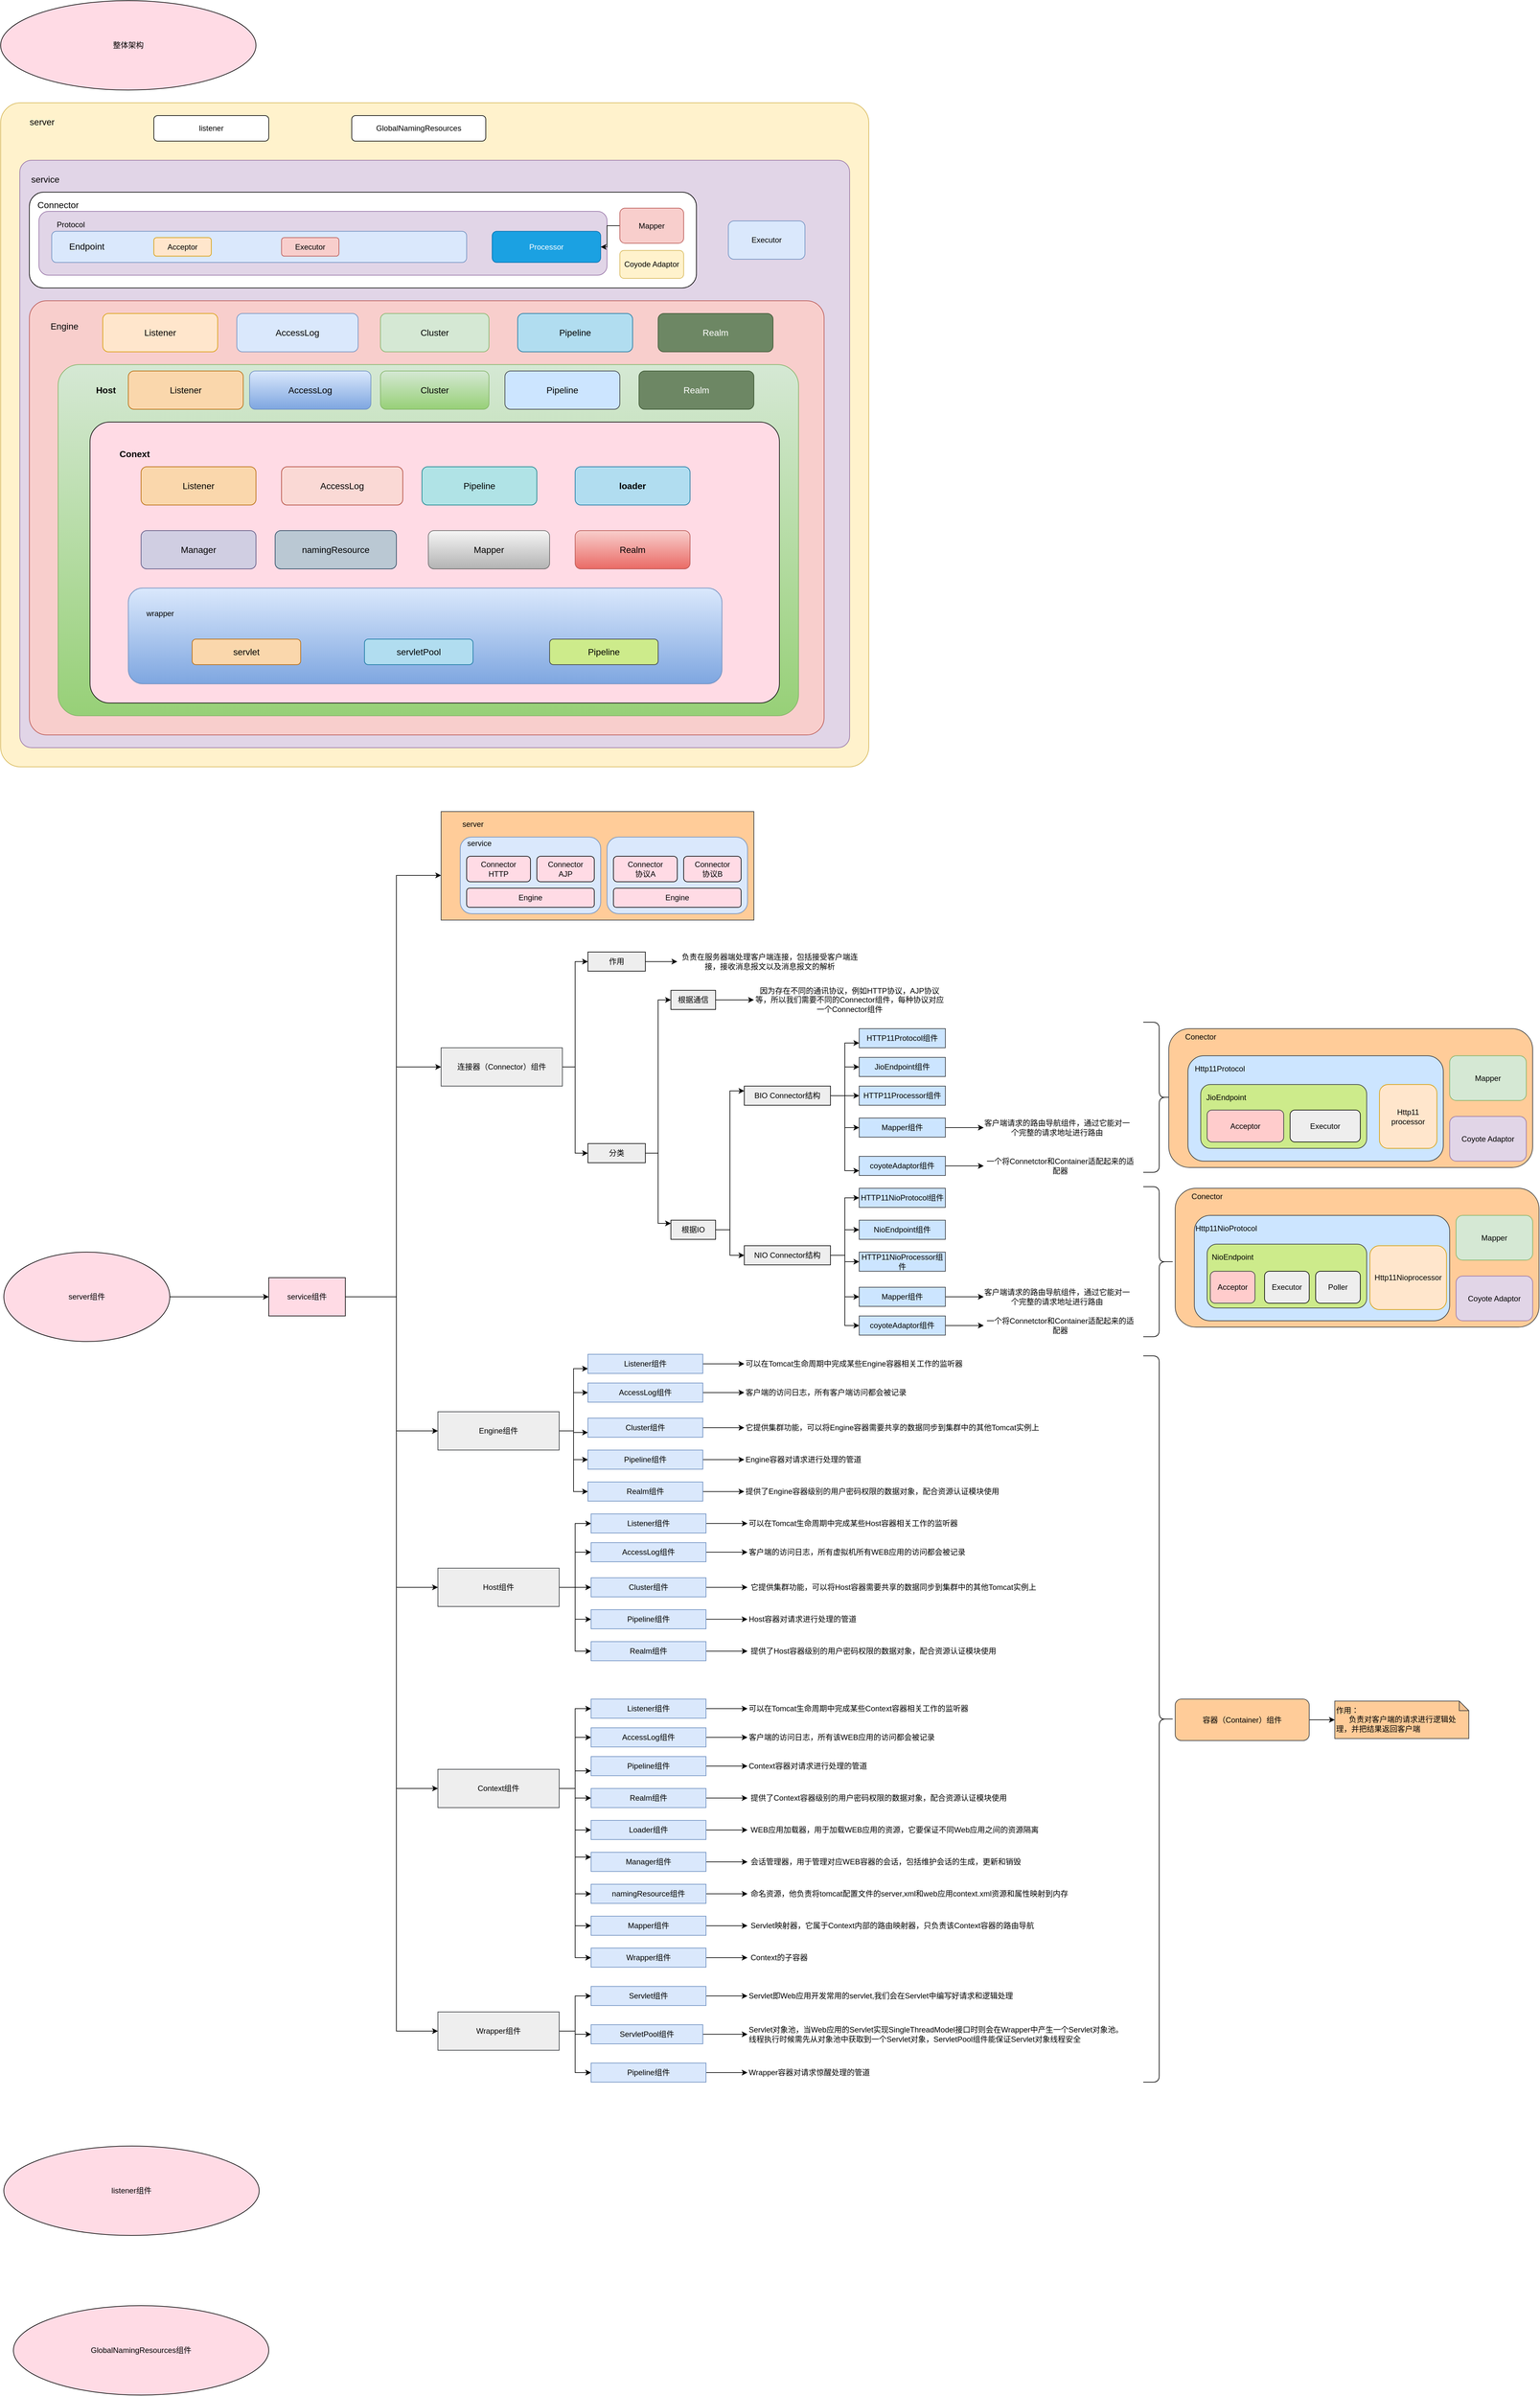 <mxfile version="13.9.5" type="device"><diagram id="V4DrWGhDFAJSDS4UU1ZV" name="第 1 页"><mxGraphModel dx="2036" dy="2716" grid="1" gridSize="10" guides="1" tooltips="1" connect="1" arrows="1" fold="1" page="0" pageScale="1" pageWidth="827" pageHeight="1169" math="0" shadow="0"><root><mxCell id="0"/><mxCell id="1" parent="0"/><mxCell id="WpC33lY6a-9vGHunKyAJ-1" value="" style="rounded=1;whiteSpace=wrap;html=1;arcSize=3;fillColor=#fff2cc;strokeColor=#d6b656;" vertex="1" parent="1"><mxGeometry x="80" y="-120" width="1360" height="1040" as="geometry"/></mxCell><mxCell id="WpC33lY6a-9vGHunKyAJ-4" value="" style="rounded=1;whiteSpace=wrap;html=1;arcSize=2;fillColor=#e1d5e7;strokeColor=#9673a6;" vertex="1" parent="1"><mxGeometry x="110" y="-30" width="1300" height="920" as="geometry"/></mxCell><mxCell id="WpC33lY6a-9vGHunKyAJ-5" value="" style="rounded=1;whiteSpace=wrap;html=1;" vertex="1" parent="1"><mxGeometry x="125" y="20" width="1045" height="150" as="geometry"/></mxCell><mxCell id="WpC33lY6a-9vGHunKyAJ-6" value="" style="rounded=1;whiteSpace=wrap;html=1;arcSize=4;fillColor=#f8cecc;strokeColor=#b85450;" vertex="1" parent="1"><mxGeometry x="125" y="190" width="1245" height="680" as="geometry"/></mxCell><mxCell id="WpC33lY6a-9vGHunKyAJ-7" value="" style="rounded=1;whiteSpace=wrap;html=1;arcSize=6;gradientColor=#97d077;fillColor=#d5e8d4;strokeColor=#82b366;" vertex="1" parent="1"><mxGeometry x="170" y="290" width="1160" height="550" as="geometry"/></mxCell><mxCell id="WpC33lY6a-9vGHunKyAJ-8" value="" style="rounded=1;whiteSpace=wrap;html=1;fillColor=#e1d5e7;strokeColor=#9673a6;" vertex="1" parent="1"><mxGeometry x="140" y="50" width="890" height="100" as="geometry"/></mxCell><mxCell id="WpC33lY6a-9vGHunKyAJ-9" value="" style="rounded=1;whiteSpace=wrap;html=1;fillColor=#dae8fc;strokeColor=#6c8ebf;" vertex="1" parent="1"><mxGeometry x="160" y="81.25" width="650" height="48.75" as="geometry"/></mxCell><mxCell id="WpC33lY6a-9vGHunKyAJ-17" value="&lt;font style=&quot;font-size: 14px&quot;&gt;server&lt;/font&gt;" style="text;html=1;strokeColor=none;fillColor=none;align=center;verticalAlign=middle;whiteSpace=wrap;rounded=0;" vertex="1" parent="1"><mxGeometry x="110" y="-110" width="70" height="40" as="geometry"/></mxCell><mxCell id="WpC33lY6a-9vGHunKyAJ-19" value="listener" style="rounded=1;whiteSpace=wrap;html=1;gradientColor=none;" vertex="1" parent="1"><mxGeometry x="320" y="-100" width="180" height="40" as="geometry"/></mxCell><mxCell id="WpC33lY6a-9vGHunKyAJ-20" value="GlobalNamingResources" style="rounded=1;whiteSpace=wrap;html=1;gradientColor=none;" vertex="1" parent="1"><mxGeometry x="630" y="-100" width="210" height="40" as="geometry"/></mxCell><mxCell id="WpC33lY6a-9vGHunKyAJ-21" value="&lt;font style=&quot;font-size: 14px&quot;&gt;service&lt;/font&gt;" style="text;html=1;strokeColor=none;fillColor=none;align=center;verticalAlign=middle;whiteSpace=wrap;rounded=0;" vertex="1" parent="1"><mxGeometry x="130" y="-10" width="40" height="20" as="geometry"/></mxCell><mxCell id="WpC33lY6a-9vGHunKyAJ-23" value="&lt;font style=&quot;font-size: 14px&quot;&gt;Connector&lt;/font&gt;" style="text;html=1;strokeColor=none;fillColor=none;align=center;verticalAlign=middle;whiteSpace=wrap;rounded=0;" vertex="1" parent="1"><mxGeometry x="140" y="30" width="60" height="20" as="geometry"/></mxCell><mxCell id="WpC33lY6a-9vGHunKyAJ-25" value="Executor" style="rounded=1;whiteSpace=wrap;html=1;fillColor=#dae8fc;strokeColor=#6c8ebf;" vertex="1" parent="1"><mxGeometry x="1220" y="65" width="120" height="60" as="geometry"/></mxCell><mxCell id="WpC33lY6a-9vGHunKyAJ-43" value="" style="edgeStyle=orthogonalEdgeStyle;rounded=0;orthogonalLoop=1;jettySize=auto;html=1;" edge="1" parent="1" source="WpC33lY6a-9vGHunKyAJ-26" target="WpC33lY6a-9vGHunKyAJ-28"><mxGeometry relative="1" as="geometry"/></mxCell><mxCell id="WpC33lY6a-9vGHunKyAJ-26" value="Mapper" style="rounded=1;whiteSpace=wrap;html=1;fillColor=#f8cecc;strokeColor=#b85450;" vertex="1" parent="1"><mxGeometry x="1050" y="45" width="100" height="55" as="geometry"/></mxCell><mxCell id="WpC33lY6a-9vGHunKyAJ-27" value="Coyode Adaptor" style="rounded=1;whiteSpace=wrap;html=1;fillColor=#fff2cc;strokeColor=#d6b656;" vertex="1" parent="1"><mxGeometry x="1050" y="111.25" width="100" height="43.75" as="geometry"/></mxCell><mxCell id="WpC33lY6a-9vGHunKyAJ-28" value="Processor" style="rounded=1;whiteSpace=wrap;html=1;fillColor=#1ba1e2;strokeColor=#006EAF;fontColor=#ffffff;" vertex="1" parent="1"><mxGeometry x="850" y="81.25" width="170" height="48.75" as="geometry"/></mxCell><mxCell id="WpC33lY6a-9vGHunKyAJ-35" value="Protocol" style="text;html=1;strokeColor=none;fillColor=none;align=center;verticalAlign=middle;whiteSpace=wrap;rounded=0;" vertex="1" parent="1"><mxGeometry x="160" y="61.25" width="60" height="20" as="geometry"/></mxCell><mxCell id="WpC33lY6a-9vGHunKyAJ-37" value="Acceptor" style="rounded=1;whiteSpace=wrap;html=1;fillColor=#ffe6cc;strokeColor=#d79b00;" vertex="1" parent="1"><mxGeometry x="320" y="91.13" width="90" height="29" as="geometry"/></mxCell><mxCell id="WpC33lY6a-9vGHunKyAJ-38" value="Executor" style="rounded=1;whiteSpace=wrap;html=1;fillColor=#f8cecc;strokeColor=#b85450;" vertex="1" parent="1"><mxGeometry x="520" y="91.13" width="90" height="29" as="geometry"/></mxCell><mxCell id="WpC33lY6a-9vGHunKyAJ-42" value="&lt;font style=&quot;font-size: 14px&quot;&gt;Endpoint&lt;/font&gt;" style="text;html=1;strokeColor=none;fillColor=none;align=center;verticalAlign=middle;whiteSpace=wrap;rounded=0;" vertex="1" parent="1"><mxGeometry x="180" y="95" width="70" height="20" as="geometry"/></mxCell><mxCell id="WpC33lY6a-9vGHunKyAJ-44" value="&lt;font style=&quot;font-size: 14px&quot;&gt;Engine&lt;/font&gt;" style="text;html=1;strokeColor=none;fillColor=none;align=center;verticalAlign=middle;whiteSpace=wrap;rounded=0;" vertex="1" parent="1"><mxGeometry x="160" y="220" width="40" height="20" as="geometry"/></mxCell><mxCell id="WpC33lY6a-9vGHunKyAJ-45" value="&lt;font style=&quot;font-size: 14px&quot;&gt;Listener&lt;/font&gt;" style="rounded=1;whiteSpace=wrap;html=1;fillColor=#ffe6cc;strokeColor=#d79b00;" vertex="1" parent="1"><mxGeometry x="240" y="210" width="180" height="60" as="geometry"/></mxCell><mxCell id="WpC33lY6a-9vGHunKyAJ-46" value="&lt;font style=&quot;font-size: 14px&quot;&gt;AccessLog&lt;/font&gt;" style="rounded=1;whiteSpace=wrap;html=1;fillColor=#dae8fc;strokeColor=#6c8ebf;" vertex="1" parent="1"><mxGeometry x="450" y="210" width="190" height="60" as="geometry"/></mxCell><mxCell id="WpC33lY6a-9vGHunKyAJ-47" value="&lt;font style=&quot;font-size: 14px&quot;&gt;Cluster&lt;/font&gt;" style="rounded=1;whiteSpace=wrap;html=1;fillColor=#d5e8d4;strokeColor=#82b366;" vertex="1" parent="1"><mxGeometry x="675" y="210" width="170" height="60" as="geometry"/></mxCell><mxCell id="WpC33lY6a-9vGHunKyAJ-48" value="&lt;font style=&quot;font-size: 14px&quot;&gt;Realm&lt;/font&gt;" style="rounded=1;whiteSpace=wrap;html=1;fillColor=#6d8764;strokeColor=#3A5431;fontColor=#ffffff;" vertex="1" parent="1"><mxGeometry x="1110" y="210" width="180" height="60" as="geometry"/></mxCell><mxCell id="WpC33lY6a-9vGHunKyAJ-49" value="&lt;font style=&quot;font-size: 14px&quot;&gt;Pipeline&lt;/font&gt;" style="rounded=1;whiteSpace=wrap;html=1;fillColor=#b1ddf0;strokeColor=#10739e;" vertex="1" parent="1"><mxGeometry x="890" y="210" width="180" height="60" as="geometry"/></mxCell><mxCell id="WpC33lY6a-9vGHunKyAJ-50" value="&lt;font style=&quot;font-size: 14px&quot;&gt;&lt;b&gt;Host&lt;/b&gt;&lt;/font&gt;" style="text;html=1;strokeColor=none;fillColor=none;align=center;verticalAlign=middle;whiteSpace=wrap;rounded=0;" vertex="1" parent="1"><mxGeometry x="210" y="320" width="70" height="20" as="geometry"/></mxCell><mxCell id="WpC33lY6a-9vGHunKyAJ-51" value="" style="rounded=1;whiteSpace=wrap;html=1;gradientColor=none;arcSize=7;fillColor=#FFDBE5;" vertex="1" parent="1"><mxGeometry x="220" y="380" width="1080" height="440" as="geometry"/></mxCell><mxCell id="WpC33lY6a-9vGHunKyAJ-52" value="&lt;font style=&quot;font-size: 14px&quot;&gt;Listener&lt;/font&gt;" style="rounded=1;whiteSpace=wrap;html=1;fillColor=#fad7ac;strokeColor=#b46504;" vertex="1" parent="1"><mxGeometry x="280" y="300" width="180" height="60" as="geometry"/></mxCell><mxCell id="WpC33lY6a-9vGHunKyAJ-57" value="&lt;font style=&quot;font-size: 14px&quot;&gt;AccessLog&lt;/font&gt;" style="rounded=1;whiteSpace=wrap;html=1;gradientColor=#7ea6e0;fillColor=#dae8fc;strokeColor=#6c8ebf;" vertex="1" parent="1"><mxGeometry x="470" y="300" width="190" height="60" as="geometry"/></mxCell><mxCell id="WpC33lY6a-9vGHunKyAJ-59" value="&lt;font style=&quot;font-size: 14px&quot;&gt;Cluster&lt;/font&gt;" style="rounded=1;whiteSpace=wrap;html=1;gradientColor=#97d077;fillColor=#d5e8d4;strokeColor=#82b366;" vertex="1" parent="1"><mxGeometry x="675" y="300" width="170" height="60" as="geometry"/></mxCell><mxCell id="WpC33lY6a-9vGHunKyAJ-60" value="&lt;font style=&quot;font-size: 14px&quot;&gt;Pipeline&lt;/font&gt;" style="rounded=1;whiteSpace=wrap;html=1;fillColor=#cce5ff;strokeColor=#36393d;" vertex="1" parent="1"><mxGeometry x="870" y="300" width="180" height="60" as="geometry"/></mxCell><mxCell id="WpC33lY6a-9vGHunKyAJ-61" value="&lt;font style=&quot;font-size: 14px&quot;&gt;Realm&lt;/font&gt;" style="rounded=1;whiteSpace=wrap;html=1;fillColor=#6d8764;strokeColor=#3A5431;fontColor=#ffffff;" vertex="1" parent="1"><mxGeometry x="1080" y="300" width="180" height="60" as="geometry"/></mxCell><mxCell id="WpC33lY6a-9vGHunKyAJ-62" value="&lt;font style=&quot;font-size: 14px&quot;&gt;&lt;b&gt;Conext&lt;/b&gt;&lt;/font&gt;" style="text;html=1;strokeColor=none;fillColor=none;align=center;verticalAlign=middle;whiteSpace=wrap;rounded=0;" vertex="1" parent="1"><mxGeometry x="270" y="420" width="40" height="20" as="geometry"/></mxCell><mxCell id="WpC33lY6a-9vGHunKyAJ-63" value="&lt;font style=&quot;font-size: 14px&quot;&gt;Listener&lt;/font&gt;" style="rounded=1;whiteSpace=wrap;html=1;fillColor=#fad7ac;strokeColor=#b46504;" vertex="1" parent="1"><mxGeometry x="300" y="450" width="180" height="60" as="geometry"/></mxCell><mxCell id="WpC33lY6a-9vGHunKyAJ-64" value="&lt;font style=&quot;font-size: 14px&quot;&gt;AccessLog&lt;/font&gt;" style="rounded=1;whiteSpace=wrap;html=1;fillColor=#fad9d5;strokeColor=#ae4132;" vertex="1" parent="1"><mxGeometry x="520" y="450" width="190" height="60" as="geometry"/></mxCell><mxCell id="WpC33lY6a-9vGHunKyAJ-65" value="&lt;font style=&quot;font-size: 14px&quot;&gt;Pipeline&lt;/font&gt;" style="rounded=1;whiteSpace=wrap;html=1;fillColor=#b0e3e6;strokeColor=#0e8088;" vertex="1" parent="1"><mxGeometry x="740" y="450" width="180" height="60" as="geometry"/></mxCell><mxCell id="WpC33lY6a-9vGHunKyAJ-68" value="&lt;font style=&quot;font-size: 14px&quot;&gt;Realm&lt;/font&gt;" style="rounded=1;whiteSpace=wrap;html=1;gradientColor=#ea6b66;fillColor=#f8cecc;strokeColor=#b85450;" vertex="1" parent="1"><mxGeometry x="980" y="550" width="180" height="60" as="geometry"/></mxCell><mxCell id="WpC33lY6a-9vGHunKyAJ-69" value="&lt;font style=&quot;font-size: 14px&quot;&gt;&lt;b&gt;loader&lt;/b&gt;&lt;/font&gt;" style="rounded=1;whiteSpace=wrap;html=1;fillColor=#b1ddf0;strokeColor=#10739e;" vertex="1" parent="1"><mxGeometry x="980" y="450" width="180" height="60" as="geometry"/></mxCell><mxCell id="WpC33lY6a-9vGHunKyAJ-70" value="&lt;font style=&quot;font-size: 14px&quot;&gt;Manager&lt;/font&gt;" style="rounded=1;whiteSpace=wrap;html=1;fillColor=#d0cee2;strokeColor=#56517e;" vertex="1" parent="1"><mxGeometry x="300" y="550" width="180" height="60" as="geometry"/></mxCell><mxCell id="WpC33lY6a-9vGHunKyAJ-71" value="&lt;font style=&quot;font-size: 14px&quot;&gt;namingResource&lt;/font&gt;" style="rounded=1;whiteSpace=wrap;html=1;fillColor=#bac8d3;strokeColor=#23445d;" vertex="1" parent="1"><mxGeometry x="510" y="550" width="190" height="60" as="geometry"/></mxCell><mxCell id="WpC33lY6a-9vGHunKyAJ-72" value="&lt;font style=&quot;font-size: 14px&quot;&gt;Mapper&lt;/font&gt;" style="rounded=1;whiteSpace=wrap;html=1;gradientColor=#b3b3b3;fillColor=#f5f5f5;strokeColor=#666666;" vertex="1" parent="1"><mxGeometry x="750" y="550" width="190" height="60" as="geometry"/></mxCell><mxCell id="WpC33lY6a-9vGHunKyAJ-73" value="" style="rounded=1;whiteSpace=wrap;html=1;gradientColor=#7ea6e0;fillColor=#dae8fc;strokeColor=#6c8ebf;" vertex="1" parent="1"><mxGeometry x="280" y="640" width="930" height="150" as="geometry"/></mxCell><mxCell id="WpC33lY6a-9vGHunKyAJ-74" value="wrapper" style="text;html=1;strokeColor=none;fillColor=none;align=center;verticalAlign=middle;whiteSpace=wrap;rounded=0;" vertex="1" parent="1"><mxGeometry x="310" y="670" width="40" height="20" as="geometry"/></mxCell><mxCell id="WpC33lY6a-9vGHunKyAJ-75" value="&lt;font style=&quot;font-size: 14px&quot;&gt;servlet&lt;/font&gt;" style="rounded=1;whiteSpace=wrap;html=1;fillColor=#fad7ac;strokeColor=#b46504;" vertex="1" parent="1"><mxGeometry x="380" y="720" width="170" height="40" as="geometry"/></mxCell><mxCell id="WpC33lY6a-9vGHunKyAJ-76" value="&lt;font style=&quot;font-size: 14px&quot;&gt;servletPool&lt;/font&gt;" style="rounded=1;whiteSpace=wrap;html=1;fillColor=#b1ddf0;strokeColor=#10739e;" vertex="1" parent="1"><mxGeometry x="650" y="720" width="170" height="40" as="geometry"/></mxCell><mxCell id="WpC33lY6a-9vGHunKyAJ-78" value="&lt;font style=&quot;font-size: 14px&quot;&gt;Pipeline&lt;/font&gt;" style="rounded=1;whiteSpace=wrap;html=1;fillColor=#cdeb8b;strokeColor=#36393d;" vertex="1" parent="1"><mxGeometry x="940" y="720" width="170" height="40" as="geometry"/></mxCell><mxCell id="WpC33lY6a-9vGHunKyAJ-83" value="整体架构" style="ellipse;whiteSpace=wrap;html=1;fillColor=#FFDBE5;gradientColor=none;" vertex="1" parent="1"><mxGeometry x="80" y="-280" width="400" height="140" as="geometry"/></mxCell><mxCell id="WpC33lY6a-9vGHunKyAJ-88" value="" style="edgeStyle=orthogonalEdgeStyle;rounded=0;orthogonalLoop=1;jettySize=auto;html=1;" edge="1" parent="1" source="WpC33lY6a-9vGHunKyAJ-84" target="WpC33lY6a-9vGHunKyAJ-87"><mxGeometry relative="1" as="geometry"/></mxCell><mxCell id="WpC33lY6a-9vGHunKyAJ-84" value="server组件" style="ellipse;whiteSpace=wrap;html=1;fillColor=#FFDBE5;gradientColor=none;" vertex="1" parent="1"><mxGeometry x="85" y="1680" width="260" height="140" as="geometry"/></mxCell><mxCell id="WpC33lY6a-9vGHunKyAJ-85" value="listener组件" style="ellipse;whiteSpace=wrap;html=1;fillColor=#FFDBE5;gradientColor=none;" vertex="1" parent="1"><mxGeometry x="85" y="3080" width="400" height="140" as="geometry"/></mxCell><mxCell id="WpC33lY6a-9vGHunKyAJ-86" value="GlobalNamingResources组件" style="ellipse;whiteSpace=wrap;html=1;fillColor=#FFDBE5;gradientColor=none;" vertex="1" parent="1"><mxGeometry x="100" y="3330" width="400" height="140" as="geometry"/></mxCell><mxCell id="WpC33lY6a-9vGHunKyAJ-90" value="" style="edgeStyle=orthogonalEdgeStyle;rounded=0;orthogonalLoop=1;jettySize=auto;html=1;" edge="1" parent="1" source="WpC33lY6a-9vGHunKyAJ-87" target="WpC33lY6a-9vGHunKyAJ-89"><mxGeometry relative="1" as="geometry"><Array as="points"><mxPoint x="700" y="1750"/><mxPoint x="700" y="1090"/></Array></mxGeometry></mxCell><mxCell id="WpC33lY6a-9vGHunKyAJ-196" style="edgeStyle=orthogonalEdgeStyle;rounded=0;orthogonalLoop=1;jettySize=auto;html=1;entryX=0;entryY=0.5;entryDx=0;entryDy=0;" edge="1" parent="1" source="WpC33lY6a-9vGHunKyAJ-87" target="WpC33lY6a-9vGHunKyAJ-103"><mxGeometry relative="1" as="geometry"><Array as="points"><mxPoint x="700" y="1750"/><mxPoint x="700" y="1390"/></Array></mxGeometry></mxCell><mxCell id="WpC33lY6a-9vGHunKyAJ-320" style="edgeStyle=orthogonalEdgeStyle;rounded=0;orthogonalLoop=1;jettySize=auto;html=1;entryX=0;entryY=0.5;entryDx=0;entryDy=0;" edge="1" parent="1" source="WpC33lY6a-9vGHunKyAJ-87" target="WpC33lY6a-9vGHunKyAJ-197"><mxGeometry relative="1" as="geometry"><Array as="points"><mxPoint x="700" y="1750"/><mxPoint x="700" y="1960"/></Array></mxGeometry></mxCell><mxCell id="WpC33lY6a-9vGHunKyAJ-321" style="edgeStyle=orthogonalEdgeStyle;rounded=0;orthogonalLoop=1;jettySize=auto;html=1;entryX=0;entryY=0.5;entryDx=0;entryDy=0;" edge="1" parent="1" source="WpC33lY6a-9vGHunKyAJ-87" target="WpC33lY6a-9vGHunKyAJ-199"><mxGeometry relative="1" as="geometry"><Array as="points"><mxPoint x="700" y="1750"/><mxPoint x="700" y="2205"/></Array></mxGeometry></mxCell><mxCell id="WpC33lY6a-9vGHunKyAJ-322" style="edgeStyle=orthogonalEdgeStyle;rounded=0;orthogonalLoop=1;jettySize=auto;html=1;entryX=0;entryY=0.5;entryDx=0;entryDy=0;" edge="1" parent="1" source="WpC33lY6a-9vGHunKyAJ-87" target="WpC33lY6a-9vGHunKyAJ-198"><mxGeometry relative="1" as="geometry"><Array as="points"><mxPoint x="700" y="1750"/><mxPoint x="700" y="2520"/></Array></mxGeometry></mxCell><mxCell id="WpC33lY6a-9vGHunKyAJ-323" style="edgeStyle=orthogonalEdgeStyle;rounded=0;orthogonalLoop=1;jettySize=auto;html=1;entryX=0;entryY=0.5;entryDx=0;entryDy=0;" edge="1" parent="1" source="WpC33lY6a-9vGHunKyAJ-87" target="WpC33lY6a-9vGHunKyAJ-200"><mxGeometry relative="1" as="geometry"><Array as="points"><mxPoint x="700" y="1750"/><mxPoint x="700" y="2900"/></Array></mxGeometry></mxCell><mxCell id="WpC33lY6a-9vGHunKyAJ-87" value="service组件" style="whiteSpace=wrap;html=1;fillColor=#FFDBE5;" vertex="1" parent="1"><mxGeometry x="500" y="1720" width="120" height="60" as="geometry"/></mxCell><mxCell id="WpC33lY6a-9vGHunKyAJ-89" value="" style="whiteSpace=wrap;html=1;fillColor=#ffcc99;strokeColor=#36393d;" vertex="1" parent="1"><mxGeometry x="770" y="990" width="490" height="170" as="geometry"/></mxCell><mxCell id="WpC33lY6a-9vGHunKyAJ-91" value="server" style="text;html=1;strokeColor=none;fillColor=none;align=center;verticalAlign=middle;whiteSpace=wrap;rounded=0;" vertex="1" parent="1"><mxGeometry x="800" y="1000" width="40" height="20" as="geometry"/></mxCell><mxCell id="WpC33lY6a-9vGHunKyAJ-92" value="" style="rounded=1;whiteSpace=wrap;html=1;fillColor=#dae8fc;strokeColor=#6c8ebf;" vertex="1" parent="1"><mxGeometry x="800" y="1030" width="220" height="120" as="geometry"/></mxCell><mxCell id="WpC33lY6a-9vGHunKyAJ-94" value="service" style="text;html=1;strokeColor=none;fillColor=none;align=center;verticalAlign=middle;whiteSpace=wrap;rounded=0;" vertex="1" parent="1"><mxGeometry x="810" y="1030" width="40" height="20" as="geometry"/></mxCell><mxCell id="WpC33lY6a-9vGHunKyAJ-96" value="Connector&lt;br&gt;HTTP" style="rounded=1;whiteSpace=wrap;html=1;fillColor=#FFDBE5;gradientColor=none;" vertex="1" parent="1"><mxGeometry x="810" y="1060" width="100" height="40" as="geometry"/></mxCell><mxCell id="WpC33lY6a-9vGHunKyAJ-97" value="&lt;span&gt;Connector&lt;/span&gt;&lt;br&gt;AJP" style="rounded=1;whiteSpace=wrap;html=1;fillColor=#FFDBE5;gradientColor=none;" vertex="1" parent="1"><mxGeometry x="920" y="1060" width="90" height="40" as="geometry"/></mxCell><mxCell id="WpC33lY6a-9vGHunKyAJ-98" value="Engine" style="rounded=1;whiteSpace=wrap;html=1;fillColor=#FFDBE5;gradientColor=none;" vertex="1" parent="1"><mxGeometry x="810" y="1110" width="200" height="30" as="geometry"/></mxCell><mxCell id="WpC33lY6a-9vGHunKyAJ-99" value="" style="rounded=1;whiteSpace=wrap;html=1;fillColor=#dae8fc;strokeColor=#6c8ebf;" vertex="1" parent="1"><mxGeometry x="1030" y="1030" width="220" height="120" as="geometry"/></mxCell><mxCell id="WpC33lY6a-9vGHunKyAJ-100" value="Connector&lt;br&gt;协议A" style="rounded=1;whiteSpace=wrap;html=1;fillColor=#FFDBE5;gradientColor=none;" vertex="1" parent="1"><mxGeometry x="1040" y="1060" width="100" height="40" as="geometry"/></mxCell><mxCell id="WpC33lY6a-9vGHunKyAJ-101" value="&lt;span&gt;Connector&lt;/span&gt;&lt;br&gt;协议B" style="rounded=1;whiteSpace=wrap;html=1;fillColor=#FFDBE5;gradientColor=none;" vertex="1" parent="1"><mxGeometry x="1150" y="1060" width="90" height="40" as="geometry"/></mxCell><mxCell id="WpC33lY6a-9vGHunKyAJ-102" value="Engine" style="rounded=1;whiteSpace=wrap;html=1;fillColor=#FFDBE5;gradientColor=none;" vertex="1" parent="1"><mxGeometry x="1040" y="1110" width="200" height="30" as="geometry"/></mxCell><mxCell id="WpC33lY6a-9vGHunKyAJ-107" style="edgeStyle=orthogonalEdgeStyle;rounded=0;orthogonalLoop=1;jettySize=auto;html=1;entryX=0;entryY=0.5;entryDx=0;entryDy=0;" edge="1" parent="1" source="WpC33lY6a-9vGHunKyAJ-103" target="WpC33lY6a-9vGHunKyAJ-104"><mxGeometry relative="1" as="geometry"/></mxCell><mxCell id="WpC33lY6a-9vGHunKyAJ-108" style="edgeStyle=orthogonalEdgeStyle;rounded=0;orthogonalLoop=1;jettySize=auto;html=1;entryX=0;entryY=0.5;entryDx=0;entryDy=0;" edge="1" parent="1" source="WpC33lY6a-9vGHunKyAJ-103" target="WpC33lY6a-9vGHunKyAJ-106"><mxGeometry relative="1" as="geometry"/></mxCell><mxCell id="WpC33lY6a-9vGHunKyAJ-103" value="连接器（Connector）组件" style="rounded=0;whiteSpace=wrap;html=1;fillColor=#eeeeee;strokeColor=#36393d;" vertex="1" parent="1"><mxGeometry x="770" y="1360" width="190" height="60" as="geometry"/></mxCell><mxCell id="WpC33lY6a-9vGHunKyAJ-112" value="" style="edgeStyle=orthogonalEdgeStyle;rounded=0;orthogonalLoop=1;jettySize=auto;html=1;" edge="1" parent="1" source="WpC33lY6a-9vGHunKyAJ-104" target="WpC33lY6a-9vGHunKyAJ-111"><mxGeometry relative="1" as="geometry"/></mxCell><mxCell id="WpC33lY6a-9vGHunKyAJ-104" value="作用" style="rounded=0;whiteSpace=wrap;html=1;gradientColor=none;fillColor=#EEEEEE;" vertex="1" parent="1"><mxGeometry x="1000" y="1210" width="90" height="30" as="geometry"/></mxCell><mxCell id="WpC33lY6a-9vGHunKyAJ-114" value="" style="edgeStyle=orthogonalEdgeStyle;rounded=0;orthogonalLoop=1;jettySize=auto;html=1;" edge="1" parent="1" source="WpC33lY6a-9vGHunKyAJ-106" target="WpC33lY6a-9vGHunKyAJ-113"><mxGeometry relative="1" as="geometry"><Array as="points"><mxPoint x="1110" y="1525"/><mxPoint x="1110" y="1285"/></Array></mxGeometry></mxCell><mxCell id="WpC33lY6a-9vGHunKyAJ-116" value="" style="edgeStyle=orthogonalEdgeStyle;rounded=0;orthogonalLoop=1;jettySize=auto;html=1;" edge="1" parent="1" source="WpC33lY6a-9vGHunKyAJ-106" target="WpC33lY6a-9vGHunKyAJ-115"><mxGeometry relative="1" as="geometry"><Array as="points"><mxPoint x="1110" y="1525"/><mxPoint x="1110" y="1635"/></Array></mxGeometry></mxCell><mxCell id="WpC33lY6a-9vGHunKyAJ-106" value="分类" style="rounded=0;whiteSpace=wrap;html=1;gradientColor=none;fillColor=#EEEEEE;" vertex="1" parent="1"><mxGeometry x="1000" y="1510" width="90" height="30" as="geometry"/></mxCell><mxCell id="WpC33lY6a-9vGHunKyAJ-111" value="负责在服务器端处理客户端连接，包括接受客户端连接，接收消息报文以及消息报文的解析" style="text;html=1;strokeColor=none;fillColor=none;align=center;verticalAlign=middle;whiteSpace=wrap;rounded=0;" vertex="1" parent="1"><mxGeometry x="1140" y="1202.5" width="290" height="45" as="geometry"/></mxCell><mxCell id="WpC33lY6a-9vGHunKyAJ-119" value="" style="edgeStyle=orthogonalEdgeStyle;rounded=0;orthogonalLoop=1;jettySize=auto;html=1;" edge="1" parent="1" source="WpC33lY6a-9vGHunKyAJ-113" target="WpC33lY6a-9vGHunKyAJ-118"><mxGeometry relative="1" as="geometry"/></mxCell><mxCell id="WpC33lY6a-9vGHunKyAJ-113" value="根据通信" style="rounded=0;whiteSpace=wrap;html=1;gradientColor=none;fillColor=#EEEEEE;" vertex="1" parent="1"><mxGeometry x="1130" y="1270" width="70" height="30" as="geometry"/></mxCell><mxCell id="WpC33lY6a-9vGHunKyAJ-124" style="edgeStyle=orthogonalEdgeStyle;rounded=0;orthogonalLoop=1;jettySize=auto;html=1;entryX=0;entryY=0.25;entryDx=0;entryDy=0;" edge="1" parent="1" source="WpC33lY6a-9vGHunKyAJ-115" target="WpC33lY6a-9vGHunKyAJ-122"><mxGeometry relative="1" as="geometry"/></mxCell><mxCell id="WpC33lY6a-9vGHunKyAJ-125" style="edgeStyle=orthogonalEdgeStyle;rounded=0;orthogonalLoop=1;jettySize=auto;html=1;entryX=0;entryY=0.5;entryDx=0;entryDy=0;" edge="1" parent="1" source="WpC33lY6a-9vGHunKyAJ-115" target="WpC33lY6a-9vGHunKyAJ-121"><mxGeometry relative="1" as="geometry"/></mxCell><mxCell id="WpC33lY6a-9vGHunKyAJ-115" value="根据IO" style="rounded=0;whiteSpace=wrap;html=1;gradientColor=none;fillColor=#EEEEEE;" vertex="1" parent="1"><mxGeometry x="1130" y="1630" width="70" height="30" as="geometry"/></mxCell><mxCell id="WpC33lY6a-9vGHunKyAJ-118" value="因为存在不同的通讯协议，例如HTTP协议，AJP协议等，所以我们需要不同的Connector组件，每种协议对应一个Connector组件" style="text;html=1;strokeColor=none;fillColor=none;align=center;verticalAlign=middle;whiteSpace=wrap;rounded=0;" vertex="1" parent="1"><mxGeometry x="1260" y="1262.5" width="300" height="45" as="geometry"/></mxCell><mxCell id="WpC33lY6a-9vGHunKyAJ-150" style="edgeStyle=orthogonalEdgeStyle;rounded=0;orthogonalLoop=1;jettySize=auto;html=1;entryX=0;entryY=0.5;entryDx=0;entryDy=0;" edge="1" parent="1" source="WpC33lY6a-9vGHunKyAJ-121" target="WpC33lY6a-9vGHunKyAJ-146"><mxGeometry relative="1" as="geometry"/></mxCell><mxCell id="WpC33lY6a-9vGHunKyAJ-151" style="edgeStyle=orthogonalEdgeStyle;rounded=0;orthogonalLoop=1;jettySize=auto;html=1;entryX=0;entryY=0.5;entryDx=0;entryDy=0;" edge="1" parent="1" source="WpC33lY6a-9vGHunKyAJ-121" target="WpC33lY6a-9vGHunKyAJ-147"><mxGeometry relative="1" as="geometry"/></mxCell><mxCell id="WpC33lY6a-9vGHunKyAJ-153" style="edgeStyle=orthogonalEdgeStyle;rounded=0;orthogonalLoop=1;jettySize=auto;html=1;entryX=0;entryY=0.5;entryDx=0;entryDy=0;" edge="1" parent="1" source="WpC33lY6a-9vGHunKyAJ-121" target="WpC33lY6a-9vGHunKyAJ-148"><mxGeometry relative="1" as="geometry"/></mxCell><mxCell id="WpC33lY6a-9vGHunKyAJ-154" style="edgeStyle=orthogonalEdgeStyle;rounded=0;orthogonalLoop=1;jettySize=auto;html=1;entryX=0;entryY=0.5;entryDx=0;entryDy=0;" edge="1" parent="1" source="WpC33lY6a-9vGHunKyAJ-121" target="WpC33lY6a-9vGHunKyAJ-145"><mxGeometry relative="1" as="geometry"/></mxCell><mxCell id="WpC33lY6a-9vGHunKyAJ-155" style="edgeStyle=orthogonalEdgeStyle;rounded=0;orthogonalLoop=1;jettySize=auto;html=1;entryX=0;entryY=0.5;entryDx=0;entryDy=0;" edge="1" parent="1" source="WpC33lY6a-9vGHunKyAJ-121" target="WpC33lY6a-9vGHunKyAJ-143"><mxGeometry relative="1" as="geometry"/></mxCell><mxCell id="WpC33lY6a-9vGHunKyAJ-121" value="NIO Connector结构" style="rounded=0;whiteSpace=wrap;html=1;gradientColor=none;fillColor=#EEEEEE;" vertex="1" parent="1"><mxGeometry x="1245" y="1670" width="135" height="30" as="geometry"/></mxCell><mxCell id="WpC33lY6a-9vGHunKyAJ-132" style="edgeStyle=orthogonalEdgeStyle;rounded=0;orthogonalLoop=1;jettySize=auto;html=1;entryX=0;entryY=0.5;entryDx=0;entryDy=0;" edge="1" parent="1" source="WpC33lY6a-9vGHunKyAJ-122" target="WpC33lY6a-9vGHunKyAJ-129"><mxGeometry relative="1" as="geometry"/></mxCell><mxCell id="WpC33lY6a-9vGHunKyAJ-133" style="edgeStyle=orthogonalEdgeStyle;rounded=0;orthogonalLoop=1;jettySize=auto;html=1;entryX=0;entryY=0.75;entryDx=0;entryDy=0;" edge="1" parent="1" source="WpC33lY6a-9vGHunKyAJ-122" target="WpC33lY6a-9vGHunKyAJ-127"><mxGeometry relative="1" as="geometry"/></mxCell><mxCell id="WpC33lY6a-9vGHunKyAJ-134" style="edgeStyle=orthogonalEdgeStyle;rounded=0;orthogonalLoop=1;jettySize=auto;html=1;entryX=0;entryY=0.5;entryDx=0;entryDy=0;" edge="1" parent="1" source="WpC33lY6a-9vGHunKyAJ-122" target="WpC33lY6a-9vGHunKyAJ-128"><mxGeometry relative="1" as="geometry"/></mxCell><mxCell id="WpC33lY6a-9vGHunKyAJ-135" style="edgeStyle=orthogonalEdgeStyle;rounded=0;orthogonalLoop=1;jettySize=auto;html=1;entryX=0;entryY=0.5;entryDx=0;entryDy=0;" edge="1" parent="1" source="WpC33lY6a-9vGHunKyAJ-122" target="WpC33lY6a-9vGHunKyAJ-130"><mxGeometry relative="1" as="geometry"/></mxCell><mxCell id="WpC33lY6a-9vGHunKyAJ-136" style="edgeStyle=orthogonalEdgeStyle;rounded=0;orthogonalLoop=1;jettySize=auto;html=1;entryX=0;entryY=0.75;entryDx=0;entryDy=0;" edge="1" parent="1" source="WpC33lY6a-9vGHunKyAJ-122" target="WpC33lY6a-9vGHunKyAJ-131"><mxGeometry relative="1" as="geometry"/></mxCell><mxCell id="WpC33lY6a-9vGHunKyAJ-122" value="BIO Connector结构" style="rounded=0;whiteSpace=wrap;html=1;gradientColor=none;fillColor=#EEEEEE;" vertex="1" parent="1"><mxGeometry x="1245" y="1420" width="135" height="30" as="geometry"/></mxCell><mxCell id="WpC33lY6a-9vGHunKyAJ-127" value="HTTP11Protocol组件" style="rounded=0;whiteSpace=wrap;html=1;fillColor=#cce5ff;strokeColor=#36393d;" vertex="1" parent="1"><mxGeometry x="1425" y="1330" width="135" height="30" as="geometry"/></mxCell><mxCell id="WpC33lY6a-9vGHunKyAJ-128" value="JioEndpoint组件" style="rounded=0;whiteSpace=wrap;html=1;fillColor=#cce5ff;strokeColor=#36393d;" vertex="1" parent="1"><mxGeometry x="1425" y="1375" width="135" height="30" as="geometry"/></mxCell><mxCell id="WpC33lY6a-9vGHunKyAJ-129" value="HTTP11Processor组件" style="rounded=0;whiteSpace=wrap;html=1;fillColor=#cce5ff;strokeColor=#36393d;" vertex="1" parent="1"><mxGeometry x="1425" y="1420" width="135" height="30" as="geometry"/></mxCell><mxCell id="WpC33lY6a-9vGHunKyAJ-141" style="edgeStyle=orthogonalEdgeStyle;rounded=0;orthogonalLoop=1;jettySize=auto;html=1;entryX=0;entryY=0.5;entryDx=0;entryDy=0;" edge="1" parent="1" source="WpC33lY6a-9vGHunKyAJ-130" target="WpC33lY6a-9vGHunKyAJ-139"><mxGeometry relative="1" as="geometry"/></mxCell><mxCell id="WpC33lY6a-9vGHunKyAJ-130" value="Mapper组件" style="rounded=0;whiteSpace=wrap;html=1;fillColor=#cce5ff;strokeColor=#36393d;" vertex="1" parent="1"><mxGeometry x="1425" y="1470" width="135" height="30" as="geometry"/></mxCell><mxCell id="WpC33lY6a-9vGHunKyAJ-142" style="edgeStyle=orthogonalEdgeStyle;rounded=0;orthogonalLoop=1;jettySize=auto;html=1;entryX=0;entryY=0.5;entryDx=0;entryDy=0;" edge="1" parent="1" source="WpC33lY6a-9vGHunKyAJ-131" target="WpC33lY6a-9vGHunKyAJ-140"><mxGeometry relative="1" as="geometry"/></mxCell><mxCell id="WpC33lY6a-9vGHunKyAJ-131" value="coyoteAdaptor组件" style="rounded=0;whiteSpace=wrap;html=1;fillColor=#cce5ff;strokeColor=#36393d;" vertex="1" parent="1"><mxGeometry x="1425" y="1530" width="135" height="30" as="geometry"/></mxCell><mxCell id="WpC33lY6a-9vGHunKyAJ-139" value="客户端请求的路由导航组件，通过它能对一个完整的请求地址进行路由" style="text;html=1;strokeColor=none;fillColor=none;align=center;verticalAlign=middle;whiteSpace=wrap;rounded=0;" vertex="1" parent="1"><mxGeometry x="1620" y="1475" width="230" height="20" as="geometry"/></mxCell><mxCell id="WpC33lY6a-9vGHunKyAJ-140" value="一个将Connetctor和Container适配起来的适配器" style="text;html=1;strokeColor=none;fillColor=none;align=center;verticalAlign=middle;whiteSpace=wrap;rounded=0;" vertex="1" parent="1"><mxGeometry x="1620" y="1535" width="240" height="20" as="geometry"/></mxCell><mxCell id="WpC33lY6a-9vGHunKyAJ-157" style="edgeStyle=orthogonalEdgeStyle;rounded=0;orthogonalLoop=1;jettySize=auto;html=1;entryX=0;entryY=0.5;entryDx=0;entryDy=0;" edge="1" parent="1" source="WpC33lY6a-9vGHunKyAJ-143" target="WpC33lY6a-9vGHunKyAJ-156"><mxGeometry relative="1" as="geometry"/></mxCell><mxCell id="WpC33lY6a-9vGHunKyAJ-143" value="coyoteAdaptor组件" style="rounded=0;whiteSpace=wrap;html=1;fillColor=#cce5ff;strokeColor=#36393d;" vertex="1" parent="1"><mxGeometry x="1425" y="1780" width="135" height="30" as="geometry"/></mxCell><mxCell id="WpC33lY6a-9vGHunKyAJ-159" value="" style="edgeStyle=orthogonalEdgeStyle;rounded=0;orthogonalLoop=1;jettySize=auto;html=1;" edge="1" parent="1" source="WpC33lY6a-9vGHunKyAJ-145" target="WpC33lY6a-9vGHunKyAJ-158"><mxGeometry relative="1" as="geometry"/></mxCell><mxCell id="WpC33lY6a-9vGHunKyAJ-145" value="Mapper组件" style="rounded=0;whiteSpace=wrap;html=1;fillColor=#cce5ff;strokeColor=#36393d;" vertex="1" parent="1"><mxGeometry x="1425" y="1735" width="135" height="30" as="geometry"/></mxCell><mxCell id="WpC33lY6a-9vGHunKyAJ-146" value="HTTP11NioProtocol组件" style="rounded=0;whiteSpace=wrap;html=1;fillColor=#cce5ff;strokeColor=#36393d;" vertex="1" parent="1"><mxGeometry x="1425" y="1580" width="135" height="30" as="geometry"/></mxCell><mxCell id="WpC33lY6a-9vGHunKyAJ-147" value="NioEndpoint组件" style="rounded=0;whiteSpace=wrap;html=1;fillColor=#cce5ff;strokeColor=#36393d;" vertex="1" parent="1"><mxGeometry x="1425" y="1630" width="135" height="30" as="geometry"/></mxCell><mxCell id="WpC33lY6a-9vGHunKyAJ-148" value="HTTP11NioProcessor组件" style="rounded=0;whiteSpace=wrap;html=1;fillColor=#cce5ff;strokeColor=#36393d;" vertex="1" parent="1"><mxGeometry x="1425" y="1680" width="135" height="30" as="geometry"/></mxCell><mxCell id="WpC33lY6a-9vGHunKyAJ-156" value="一个将Connetctor和Container适配起来的适配器" style="text;html=1;strokeColor=none;fillColor=none;align=center;verticalAlign=middle;whiteSpace=wrap;rounded=0;" vertex="1" parent="1"><mxGeometry x="1620" y="1785" width="240" height="20" as="geometry"/></mxCell><mxCell id="WpC33lY6a-9vGHunKyAJ-158" value="客户端请求的路由导航组件，通过它能对一个完整的请求地址进行路由" style="text;html=1;strokeColor=none;fillColor=none;align=center;verticalAlign=middle;whiteSpace=wrap;rounded=0;" vertex="1" parent="1"><mxGeometry x="1620" y="1740" width="230" height="20" as="geometry"/></mxCell><mxCell id="WpC33lY6a-9vGHunKyAJ-163" value="" style="shape=curlyBracket;whiteSpace=wrap;html=1;rounded=1;fillColor=#EEEEEE;gradientColor=none;size=0.5;direction=west;" vertex="1" parent="1"><mxGeometry x="1870" y="1320" width="50" height="235" as="geometry"/></mxCell><mxCell id="WpC33lY6a-9vGHunKyAJ-164" value="" style="shape=curlyBracket;whiteSpace=wrap;html=1;rounded=1;fillColor=#EEEEEE;gradientColor=none;size=0.5;direction=west;" vertex="1" parent="1"><mxGeometry x="1870" y="1577.5" width="50" height="235" as="geometry"/></mxCell><mxCell id="WpC33lY6a-9vGHunKyAJ-165" value="" style="rounded=1;whiteSpace=wrap;html=1;fillColor=#ffcc99;strokeColor=#36393d;" vertex="1" parent="1"><mxGeometry x="1910" y="1330" width="570" height="217.5" as="geometry"/></mxCell><mxCell id="WpC33lY6a-9vGHunKyAJ-166" value="Conector" style="text;html=1;strokeColor=none;fillColor=none;align=center;verticalAlign=middle;whiteSpace=wrap;rounded=0;" vertex="1" parent="1"><mxGeometry x="1940" y="1332.5" width="40" height="20" as="geometry"/></mxCell><mxCell id="WpC33lY6a-9vGHunKyAJ-167" value="" style="rounded=1;whiteSpace=wrap;html=1;fillColor=#cce5ff;strokeColor=#36393d;" vertex="1" parent="1"><mxGeometry x="1940" y="1372.5" width="400" height="165" as="geometry"/></mxCell><mxCell id="WpC33lY6a-9vGHunKyAJ-168" value="Mapper" style="rounded=1;whiteSpace=wrap;html=1;fillColor=#d5e8d4;strokeColor=#82b366;" vertex="1" parent="1"><mxGeometry x="2350" y="1372.5" width="120" height="70" as="geometry"/></mxCell><mxCell id="WpC33lY6a-9vGHunKyAJ-172" value="Coyote Adaptor" style="rounded=1;whiteSpace=wrap;html=1;fillColor=#e1d5e7;strokeColor=#9673a6;" vertex="1" parent="1"><mxGeometry x="2350" y="1467.5" width="120" height="70" as="geometry"/></mxCell><mxCell id="WpC33lY6a-9vGHunKyAJ-173" value="" style="rounded=1;whiteSpace=wrap;html=1;fillColor=#cdeb8b;strokeColor=#36393d;" vertex="1" parent="1"><mxGeometry x="1960" y="1417.5" width="260" height="100" as="geometry"/></mxCell><mxCell id="WpC33lY6a-9vGHunKyAJ-178" value="Http11 processor" style="rounded=1;whiteSpace=wrap;html=1;fillColor=#ffe6cc;strokeColor=#d79b00;" vertex="1" parent="1"><mxGeometry x="2240" y="1417.5" width="90" height="100" as="geometry"/></mxCell><mxCell id="WpC33lY6a-9vGHunKyAJ-180" value="Acceptor" style="rounded=1;whiteSpace=wrap;html=1;fillColor=#ffcccc;strokeColor=#36393d;" vertex="1" parent="1"><mxGeometry x="1970" y="1457.5" width="120" height="50" as="geometry"/></mxCell><mxCell id="WpC33lY6a-9vGHunKyAJ-181" value="Executor" style="rounded=1;whiteSpace=wrap;html=1;fillColor=#EEEEEE;gradientColor=none;" vertex="1" parent="1"><mxGeometry x="2100" y="1457.5" width="110" height="50" as="geometry"/></mxCell><mxCell id="WpC33lY6a-9vGHunKyAJ-182" value="Http11Protocol" style="text;html=1;strokeColor=none;fillColor=none;align=center;verticalAlign=middle;whiteSpace=wrap;rounded=0;" vertex="1" parent="1"><mxGeometry x="1960" y="1382.5" width="60" height="20" as="geometry"/></mxCell><mxCell id="WpC33lY6a-9vGHunKyAJ-183" value="JioEndpoint" style="text;html=1;strokeColor=none;fillColor=none;align=center;verticalAlign=middle;whiteSpace=wrap;rounded=0;" vertex="1" parent="1"><mxGeometry x="1980" y="1427.5" width="40" height="20" as="geometry"/></mxCell><mxCell id="WpC33lY6a-9vGHunKyAJ-184" value="" style="rounded=1;whiteSpace=wrap;html=1;fillColor=#ffcc99;strokeColor=#36393d;" vertex="1" parent="1"><mxGeometry x="1920" y="1580" width="570" height="217.5" as="geometry"/></mxCell><mxCell id="WpC33lY6a-9vGHunKyAJ-185" value="Conector" style="text;html=1;strokeColor=none;fillColor=none;align=center;verticalAlign=middle;whiteSpace=wrap;rounded=0;" vertex="1" parent="1"><mxGeometry x="1950" y="1582.5" width="40" height="20" as="geometry"/></mxCell><mxCell id="WpC33lY6a-9vGHunKyAJ-186" value="" style="rounded=1;whiteSpace=wrap;html=1;fillColor=#cce5ff;strokeColor=#36393d;" vertex="1" parent="1"><mxGeometry x="1950" y="1622.5" width="400" height="165" as="geometry"/></mxCell><mxCell id="WpC33lY6a-9vGHunKyAJ-187" value="Mapper" style="rounded=1;whiteSpace=wrap;html=1;fillColor=#d5e8d4;strokeColor=#82b366;" vertex="1" parent="1"><mxGeometry x="2360" y="1622.5" width="120" height="70" as="geometry"/></mxCell><mxCell id="WpC33lY6a-9vGHunKyAJ-188" value="Coyote Adaptor" style="rounded=1;whiteSpace=wrap;html=1;fillColor=#e1d5e7;strokeColor=#9673a6;" vertex="1" parent="1"><mxGeometry x="2360" y="1717.5" width="120" height="70" as="geometry"/></mxCell><mxCell id="WpC33lY6a-9vGHunKyAJ-189" value="" style="rounded=1;whiteSpace=wrap;html=1;fillColor=#cdeb8b;strokeColor=#36393d;" vertex="1" parent="1"><mxGeometry x="1970" y="1667.5" width="250" height="100" as="geometry"/></mxCell><mxCell id="WpC33lY6a-9vGHunKyAJ-190" value="Http11Nioprocessor" style="rounded=1;whiteSpace=wrap;html=1;fillColor=#ffe6cc;strokeColor=#d79b00;" vertex="1" parent="1"><mxGeometry x="2225" y="1670" width="120" height="100" as="geometry"/></mxCell><mxCell id="WpC33lY6a-9vGHunKyAJ-191" value="Acceptor" style="rounded=1;whiteSpace=wrap;html=1;fillColor=#ffcccc;strokeColor=#36393d;" vertex="1" parent="1"><mxGeometry x="1975" y="1710" width="70" height="50" as="geometry"/></mxCell><mxCell id="WpC33lY6a-9vGHunKyAJ-192" value="Executor" style="rounded=1;whiteSpace=wrap;html=1;fillColor=#EEEEEE;gradientColor=none;" vertex="1" parent="1"><mxGeometry x="2060" y="1710" width="70" height="50" as="geometry"/></mxCell><mxCell id="WpC33lY6a-9vGHunKyAJ-193" value="Http11NioProtocol" style="text;html=1;strokeColor=none;fillColor=none;align=center;verticalAlign=middle;whiteSpace=wrap;rounded=0;" vertex="1" parent="1"><mxGeometry x="1970" y="1632.5" width="60" height="20" as="geometry"/></mxCell><mxCell id="WpC33lY6a-9vGHunKyAJ-194" value="NioEndpoint" style="text;html=1;strokeColor=none;fillColor=none;align=center;verticalAlign=middle;whiteSpace=wrap;rounded=0;" vertex="1" parent="1"><mxGeometry x="1990" y="1677.5" width="40" height="20" as="geometry"/></mxCell><mxCell id="WpC33lY6a-9vGHunKyAJ-195" value="Poller" style="rounded=1;whiteSpace=wrap;html=1;fillColor=#EEEEEE;gradientColor=none;" vertex="1" parent="1"><mxGeometry x="2140" y="1710" width="70" height="50" as="geometry"/></mxCell><mxCell id="WpC33lY6a-9vGHunKyAJ-206" style="edgeStyle=orthogonalEdgeStyle;rounded=0;orthogonalLoop=1;jettySize=auto;html=1;entryX=0;entryY=0.75;entryDx=0;entryDy=0;" edge="1" parent="1" source="WpC33lY6a-9vGHunKyAJ-197" target="WpC33lY6a-9vGHunKyAJ-201"><mxGeometry relative="1" as="geometry"/></mxCell><mxCell id="WpC33lY6a-9vGHunKyAJ-207" style="edgeStyle=orthogonalEdgeStyle;rounded=0;orthogonalLoop=1;jettySize=auto;html=1;entryX=0;entryY=0.5;entryDx=0;entryDy=0;" edge="1" parent="1" source="WpC33lY6a-9vGHunKyAJ-197" target="WpC33lY6a-9vGHunKyAJ-202"><mxGeometry relative="1" as="geometry"/></mxCell><mxCell id="WpC33lY6a-9vGHunKyAJ-208" style="edgeStyle=orthogonalEdgeStyle;rounded=0;orthogonalLoop=1;jettySize=auto;html=1;entryX=0;entryY=0.75;entryDx=0;entryDy=0;" edge="1" parent="1" source="WpC33lY6a-9vGHunKyAJ-197" target="WpC33lY6a-9vGHunKyAJ-203"><mxGeometry relative="1" as="geometry"/></mxCell><mxCell id="WpC33lY6a-9vGHunKyAJ-209" style="edgeStyle=orthogonalEdgeStyle;rounded=0;orthogonalLoop=1;jettySize=auto;html=1;entryX=0;entryY=0.5;entryDx=0;entryDy=0;" edge="1" parent="1" source="WpC33lY6a-9vGHunKyAJ-197" target="WpC33lY6a-9vGHunKyAJ-204"><mxGeometry relative="1" as="geometry"/></mxCell><mxCell id="WpC33lY6a-9vGHunKyAJ-210" style="edgeStyle=orthogonalEdgeStyle;rounded=0;orthogonalLoop=1;jettySize=auto;html=1;entryX=0;entryY=0.5;entryDx=0;entryDy=0;" edge="1" parent="1" source="WpC33lY6a-9vGHunKyAJ-197" target="WpC33lY6a-9vGHunKyAJ-205"><mxGeometry relative="1" as="geometry"/></mxCell><mxCell id="WpC33lY6a-9vGHunKyAJ-197" value="Engine组件" style="rounded=0;whiteSpace=wrap;html=1;fillColor=#eeeeee;strokeColor=#36393d;" vertex="1" parent="1"><mxGeometry x="765" y="1930" width="190" height="60" as="geometry"/></mxCell><mxCell id="WpC33lY6a-9vGHunKyAJ-290" style="edgeStyle=orthogonalEdgeStyle;rounded=0;orthogonalLoop=1;jettySize=auto;html=1;entryX=0;entryY=0.5;entryDx=0;entryDy=0;" edge="1" parent="1" source="WpC33lY6a-9vGHunKyAJ-198" target="WpC33lY6a-9vGHunKyAJ-259"><mxGeometry relative="1" as="geometry"/></mxCell><mxCell id="WpC33lY6a-9vGHunKyAJ-291" style="edgeStyle=orthogonalEdgeStyle;rounded=0;orthogonalLoop=1;jettySize=auto;html=1;entryX=0;entryY=0.5;entryDx=0;entryDy=0;" edge="1" parent="1" source="WpC33lY6a-9vGHunKyAJ-198" target="WpC33lY6a-9vGHunKyAJ-261"><mxGeometry relative="1" as="geometry"/></mxCell><mxCell id="WpC33lY6a-9vGHunKyAJ-292" style="edgeStyle=orthogonalEdgeStyle;rounded=0;orthogonalLoop=1;jettySize=auto;html=1;entryX=0;entryY=0.75;entryDx=0;entryDy=0;" edge="1" parent="1" source="WpC33lY6a-9vGHunKyAJ-198" target="WpC33lY6a-9vGHunKyAJ-265"><mxGeometry relative="1" as="geometry"/></mxCell><mxCell id="WpC33lY6a-9vGHunKyAJ-293" style="edgeStyle=orthogonalEdgeStyle;rounded=0;orthogonalLoop=1;jettySize=auto;html=1;entryX=0;entryY=0.5;entryDx=0;entryDy=0;" edge="1" parent="1" source="WpC33lY6a-9vGHunKyAJ-198" target="WpC33lY6a-9vGHunKyAJ-267"><mxGeometry relative="1" as="geometry"/></mxCell><mxCell id="WpC33lY6a-9vGHunKyAJ-295" style="edgeStyle=orthogonalEdgeStyle;rounded=0;orthogonalLoop=1;jettySize=auto;html=1;entryX=0;entryY=0.5;entryDx=0;entryDy=0;" edge="1" parent="1" source="WpC33lY6a-9vGHunKyAJ-198" target="WpC33lY6a-9vGHunKyAJ-275"><mxGeometry relative="1" as="geometry"/></mxCell><mxCell id="WpC33lY6a-9vGHunKyAJ-296" style="edgeStyle=orthogonalEdgeStyle;rounded=0;orthogonalLoop=1;jettySize=auto;html=1;entryX=0;entryY=0.25;entryDx=0;entryDy=0;" edge="1" parent="1" source="WpC33lY6a-9vGHunKyAJ-198" target="WpC33lY6a-9vGHunKyAJ-278"><mxGeometry relative="1" as="geometry"/></mxCell><mxCell id="WpC33lY6a-9vGHunKyAJ-297" style="edgeStyle=orthogonalEdgeStyle;rounded=0;orthogonalLoop=1;jettySize=auto;html=1;entryX=0;entryY=0.5;entryDx=0;entryDy=0;" edge="1" parent="1" source="WpC33lY6a-9vGHunKyAJ-198" target="WpC33lY6a-9vGHunKyAJ-281"><mxGeometry relative="1" as="geometry"/></mxCell><mxCell id="WpC33lY6a-9vGHunKyAJ-298" style="edgeStyle=orthogonalEdgeStyle;rounded=0;orthogonalLoop=1;jettySize=auto;html=1;entryX=0;entryY=0.5;entryDx=0;entryDy=0;" edge="1" parent="1" source="WpC33lY6a-9vGHunKyAJ-198" target="WpC33lY6a-9vGHunKyAJ-285"><mxGeometry relative="1" as="geometry"/></mxCell><mxCell id="WpC33lY6a-9vGHunKyAJ-299" style="edgeStyle=orthogonalEdgeStyle;rounded=0;orthogonalLoop=1;jettySize=auto;html=1;entryX=0;entryY=0.5;entryDx=0;entryDy=0;" edge="1" parent="1" source="WpC33lY6a-9vGHunKyAJ-198" target="WpC33lY6a-9vGHunKyAJ-288"><mxGeometry relative="1" as="geometry"/></mxCell><mxCell id="WpC33lY6a-9vGHunKyAJ-198" value="Context组件" style="rounded=0;whiteSpace=wrap;html=1;fillColor=#eeeeee;strokeColor=#36393d;" vertex="1" parent="1"><mxGeometry x="765" y="2490" width="190" height="60" as="geometry"/></mxCell><mxCell id="WpC33lY6a-9vGHunKyAJ-251" style="edgeStyle=orthogonalEdgeStyle;rounded=0;orthogonalLoop=1;jettySize=auto;html=1;entryX=0;entryY=0.5;entryDx=0;entryDy=0;" edge="1" parent="1" source="WpC33lY6a-9vGHunKyAJ-199" target="WpC33lY6a-9vGHunKyAJ-240"><mxGeometry relative="1" as="geometry"/></mxCell><mxCell id="WpC33lY6a-9vGHunKyAJ-252" style="edgeStyle=orthogonalEdgeStyle;rounded=0;orthogonalLoop=1;jettySize=auto;html=1;entryX=0;entryY=0.5;entryDx=0;entryDy=0;" edge="1" parent="1" source="WpC33lY6a-9vGHunKyAJ-199" target="WpC33lY6a-9vGHunKyAJ-236"><mxGeometry relative="1" as="geometry"/></mxCell><mxCell id="WpC33lY6a-9vGHunKyAJ-253" style="edgeStyle=orthogonalEdgeStyle;rounded=0;orthogonalLoop=1;jettySize=auto;html=1;entryX=0;entryY=0.5;entryDx=0;entryDy=0;" edge="1" parent="1" source="WpC33lY6a-9vGHunKyAJ-199" target="WpC33lY6a-9vGHunKyAJ-238"><mxGeometry relative="1" as="geometry"/></mxCell><mxCell id="WpC33lY6a-9vGHunKyAJ-254" style="edgeStyle=orthogonalEdgeStyle;rounded=0;orthogonalLoop=1;jettySize=auto;html=1;entryX=0;entryY=0.5;entryDx=0;entryDy=0;" edge="1" parent="1" source="WpC33lY6a-9vGHunKyAJ-199" target="WpC33lY6a-9vGHunKyAJ-242"><mxGeometry relative="1" as="geometry"/></mxCell><mxCell id="WpC33lY6a-9vGHunKyAJ-255" style="edgeStyle=orthogonalEdgeStyle;rounded=0;orthogonalLoop=1;jettySize=auto;html=1;entryX=0;entryY=0.5;entryDx=0;entryDy=0;" edge="1" parent="1" source="WpC33lY6a-9vGHunKyAJ-199" target="WpC33lY6a-9vGHunKyAJ-244"><mxGeometry relative="1" as="geometry"/></mxCell><mxCell id="WpC33lY6a-9vGHunKyAJ-199" value="Host组件" style="rounded=0;whiteSpace=wrap;html=1;fillColor=#eeeeee;strokeColor=#36393d;" vertex="1" parent="1"><mxGeometry x="765" y="2175" width="190" height="60" as="geometry"/></mxCell><mxCell id="WpC33lY6a-9vGHunKyAJ-317" style="edgeStyle=orthogonalEdgeStyle;rounded=0;orthogonalLoop=1;jettySize=auto;html=1;entryX=0;entryY=0.5;entryDx=0;entryDy=0;" edge="1" parent="1" source="WpC33lY6a-9vGHunKyAJ-200" target="WpC33lY6a-9vGHunKyAJ-300"><mxGeometry relative="1" as="geometry"/></mxCell><mxCell id="WpC33lY6a-9vGHunKyAJ-318" style="edgeStyle=orthogonalEdgeStyle;rounded=0;orthogonalLoop=1;jettySize=auto;html=1;entryX=0;entryY=0.5;entryDx=0;entryDy=0;" edge="1" parent="1" source="WpC33lY6a-9vGHunKyAJ-200" target="WpC33lY6a-9vGHunKyAJ-302"><mxGeometry relative="1" as="geometry"/></mxCell><mxCell id="WpC33lY6a-9vGHunKyAJ-319" style="edgeStyle=orthogonalEdgeStyle;rounded=0;orthogonalLoop=1;jettySize=auto;html=1;entryX=0;entryY=0.5;entryDx=0;entryDy=0;" edge="1" parent="1" source="WpC33lY6a-9vGHunKyAJ-200" target="WpC33lY6a-9vGHunKyAJ-301"><mxGeometry relative="1" as="geometry"/></mxCell><mxCell id="WpC33lY6a-9vGHunKyAJ-200" value="Wrapper组件" style="rounded=0;whiteSpace=wrap;html=1;fillColor=#eeeeee;strokeColor=#36393d;" vertex="1" parent="1"><mxGeometry x="765" y="2870" width="190" height="60" as="geometry"/></mxCell><mxCell id="WpC33lY6a-9vGHunKyAJ-214" value="" style="edgeStyle=orthogonalEdgeStyle;rounded=0;orthogonalLoop=1;jettySize=auto;html=1;" edge="1" parent="1" source="WpC33lY6a-9vGHunKyAJ-201" target="WpC33lY6a-9vGHunKyAJ-212"><mxGeometry relative="1" as="geometry"/></mxCell><mxCell id="WpC33lY6a-9vGHunKyAJ-201" value="Listener组件" style="rounded=0;whiteSpace=wrap;html=1;fillColor=#dae8fc;strokeColor=#6c8ebf;" vertex="1" parent="1"><mxGeometry x="1000" y="1840" width="180" height="30" as="geometry"/></mxCell><mxCell id="WpC33lY6a-9vGHunKyAJ-216" value="" style="edgeStyle=orthogonalEdgeStyle;rounded=0;orthogonalLoop=1;jettySize=auto;html=1;" edge="1" parent="1" source="WpC33lY6a-9vGHunKyAJ-202" target="WpC33lY6a-9vGHunKyAJ-215"><mxGeometry relative="1" as="geometry"/></mxCell><mxCell id="WpC33lY6a-9vGHunKyAJ-202" value="AccessLog组件" style="rounded=0;whiteSpace=wrap;html=1;fillColor=#dae8fc;strokeColor=#6c8ebf;" vertex="1" parent="1"><mxGeometry x="1000" y="1885" width="180" height="30" as="geometry"/></mxCell><mxCell id="WpC33lY6a-9vGHunKyAJ-227" style="edgeStyle=orthogonalEdgeStyle;rounded=0;orthogonalLoop=1;jettySize=auto;html=1;" edge="1" parent="1" source="WpC33lY6a-9vGHunKyAJ-203" target="WpC33lY6a-9vGHunKyAJ-219"><mxGeometry relative="1" as="geometry"/></mxCell><mxCell id="WpC33lY6a-9vGHunKyAJ-203" value="Cluster组件" style="rounded=0;whiteSpace=wrap;html=1;fillColor=#dae8fc;strokeColor=#6c8ebf;" vertex="1" parent="1"><mxGeometry x="1000" y="1940" width="180" height="30" as="geometry"/></mxCell><mxCell id="WpC33lY6a-9vGHunKyAJ-223" value="" style="edgeStyle=orthogonalEdgeStyle;rounded=0;orthogonalLoop=1;jettySize=auto;html=1;" edge="1" parent="1" source="WpC33lY6a-9vGHunKyAJ-204" target="WpC33lY6a-9vGHunKyAJ-221"><mxGeometry relative="1" as="geometry"/></mxCell><mxCell id="WpC33lY6a-9vGHunKyAJ-204" value="Pipeline组件" style="rounded=0;whiteSpace=wrap;html=1;fillColor=#dae8fc;strokeColor=#6c8ebf;" vertex="1" parent="1"><mxGeometry x="1000" y="1990" width="180" height="30" as="geometry"/></mxCell><mxCell id="WpC33lY6a-9vGHunKyAJ-229" value="" style="edgeStyle=orthogonalEdgeStyle;rounded=0;orthogonalLoop=1;jettySize=auto;html=1;" edge="1" parent="1" source="WpC33lY6a-9vGHunKyAJ-205" target="WpC33lY6a-9vGHunKyAJ-228"><mxGeometry relative="1" as="geometry"/></mxCell><mxCell id="WpC33lY6a-9vGHunKyAJ-205" value="Realm组件" style="rounded=0;whiteSpace=wrap;html=1;fillColor=#dae8fc;strokeColor=#6c8ebf;" vertex="1" parent="1"><mxGeometry x="1000" y="2040" width="180" height="30" as="geometry"/></mxCell><mxCell id="WpC33lY6a-9vGHunKyAJ-212" value="可以在Tomcat生命周期中完成某些Engine容器相关工作的监听器" style="text;html=1;strokeColor=none;fillColor=none;align=left;verticalAlign=middle;whiteSpace=wrap;rounded=0;" vertex="1" parent="1"><mxGeometry x="1245" y="1845" width="410" height="20" as="geometry"/></mxCell><mxCell id="WpC33lY6a-9vGHunKyAJ-215" value="客户端的访问日志，所有客户端访问都会被记录" style="text;html=1;strokeColor=none;fillColor=none;align=left;verticalAlign=middle;whiteSpace=wrap;rounded=0;" vertex="1" parent="1"><mxGeometry x="1245" y="1890" width="380" height="20" as="geometry"/></mxCell><mxCell id="WpC33lY6a-9vGHunKyAJ-219" value="它提供集群功能，可以将Engine容器需要共享的数据同步到集群中的其他Tomcat实例上" style="text;html=1;align=left;verticalAlign=middle;resizable=0;points=[];autosize=1;" vertex="1" parent="1"><mxGeometry x="1245" y="1945" width="480" height="20" as="geometry"/></mxCell><mxCell id="WpC33lY6a-9vGHunKyAJ-221" value="Engine容器对请求进行处理的管道" style="text;html=1;align=left;verticalAlign=middle;resizable=0;points=[];autosize=1;" vertex="1" parent="1"><mxGeometry x="1245" y="1995" width="200" height="20" as="geometry"/></mxCell><mxCell id="WpC33lY6a-9vGHunKyAJ-228" value="提供了Engine容器级别的用户密码权限的数据对象，配合资源认证模块使用" style="text;html=1;align=left;verticalAlign=middle;resizable=0;points=[];autosize=1;" vertex="1" parent="1"><mxGeometry x="1245" y="2045" width="410" height="20" as="geometry"/></mxCell><mxCell id="WpC33lY6a-9vGHunKyAJ-235" value="" style="edgeStyle=orthogonalEdgeStyle;rounded=0;orthogonalLoop=1;jettySize=auto;html=1;" edge="1" parent="1" source="WpC33lY6a-9vGHunKyAJ-236"><mxGeometry relative="1" as="geometry"><mxPoint x="1250" y="2105" as="targetPoint"/></mxGeometry></mxCell><mxCell id="WpC33lY6a-9vGHunKyAJ-236" value="Listener组件" style="rounded=0;whiteSpace=wrap;html=1;fillColor=#dae8fc;strokeColor=#6c8ebf;" vertex="1" parent="1"><mxGeometry x="1005" y="2090" width="180" height="30" as="geometry"/></mxCell><mxCell id="WpC33lY6a-9vGHunKyAJ-237" value="" style="edgeStyle=orthogonalEdgeStyle;rounded=0;orthogonalLoop=1;jettySize=auto;html=1;" edge="1" parent="1" source="WpC33lY6a-9vGHunKyAJ-238" target="WpC33lY6a-9vGHunKyAJ-246"><mxGeometry relative="1" as="geometry"/></mxCell><mxCell id="WpC33lY6a-9vGHunKyAJ-238" value="AccessLog组件" style="rounded=0;whiteSpace=wrap;html=1;fillColor=#dae8fc;strokeColor=#6c8ebf;" vertex="1" parent="1"><mxGeometry x="1005" y="2135" width="180" height="30" as="geometry"/></mxCell><mxCell id="WpC33lY6a-9vGHunKyAJ-239" style="edgeStyle=orthogonalEdgeStyle;rounded=0;orthogonalLoop=1;jettySize=auto;html=1;" edge="1" parent="1" source="WpC33lY6a-9vGHunKyAJ-240"><mxGeometry relative="1" as="geometry"><mxPoint x="1250" y="2205" as="targetPoint"/></mxGeometry></mxCell><mxCell id="WpC33lY6a-9vGHunKyAJ-240" value="Cluster组件" style="rounded=0;whiteSpace=wrap;html=1;fillColor=#dae8fc;strokeColor=#6c8ebf;" vertex="1" parent="1"><mxGeometry x="1005" y="2190" width="180" height="30" as="geometry"/></mxCell><mxCell id="WpC33lY6a-9vGHunKyAJ-241" value="" style="edgeStyle=orthogonalEdgeStyle;rounded=0;orthogonalLoop=1;jettySize=auto;html=1;" edge="1" parent="1" source="WpC33lY6a-9vGHunKyAJ-242" target="WpC33lY6a-9vGHunKyAJ-248"><mxGeometry relative="1" as="geometry"/></mxCell><mxCell id="WpC33lY6a-9vGHunKyAJ-242" value="Pipeline组件" style="rounded=0;whiteSpace=wrap;html=1;fillColor=#dae8fc;strokeColor=#6c8ebf;" vertex="1" parent="1"><mxGeometry x="1005" y="2240" width="180" height="30" as="geometry"/></mxCell><mxCell id="WpC33lY6a-9vGHunKyAJ-243" value="" style="edgeStyle=orthogonalEdgeStyle;rounded=0;orthogonalLoop=1;jettySize=auto;html=1;" edge="1" parent="1" source="WpC33lY6a-9vGHunKyAJ-244"><mxGeometry relative="1" as="geometry"><mxPoint x="1250" y="2305" as="targetPoint"/></mxGeometry></mxCell><mxCell id="WpC33lY6a-9vGHunKyAJ-244" value="Realm组件" style="rounded=0;whiteSpace=wrap;html=1;fillColor=#dae8fc;strokeColor=#6c8ebf;" vertex="1" parent="1"><mxGeometry x="1005" y="2290" width="180" height="30" as="geometry"/></mxCell><mxCell id="WpC33lY6a-9vGHunKyAJ-245" value="可以在Tomcat生命周期中完成某些Host容器相关工作的监听器" style="text;html=1;strokeColor=none;fillColor=none;align=left;verticalAlign=middle;whiteSpace=wrap;rounded=0;" vertex="1" parent="1"><mxGeometry x="1250" y="2095" width="410" height="20" as="geometry"/></mxCell><mxCell id="WpC33lY6a-9vGHunKyAJ-246" value="客户端的访问日志，所有虚拟机所有WEB应用的访问都会被记录" style="text;html=1;strokeColor=none;fillColor=none;align=left;verticalAlign=middle;whiteSpace=wrap;rounded=0;" vertex="1" parent="1"><mxGeometry x="1250" y="2140" width="380" height="20" as="geometry"/></mxCell><mxCell id="WpC33lY6a-9vGHunKyAJ-247" value="它提供集群功能，可以将Host容器需要共享的数据同步到集群中的其他Tomcat实例上" style="text;html=1;align=left;verticalAlign=middle;resizable=0;points=[];autosize=1;" vertex="1" parent="1"><mxGeometry x="1252.5" y="2195" width="460" height="20" as="geometry"/></mxCell><mxCell id="WpC33lY6a-9vGHunKyAJ-248" value="Host容器对请求进行处理的管道" style="text;html=1;align=left;verticalAlign=middle;resizable=0;points=[];autosize=1;" vertex="1" parent="1"><mxGeometry x="1250" y="2245" width="180" height="20" as="geometry"/></mxCell><mxCell id="WpC33lY6a-9vGHunKyAJ-249" value="提供了Host容器级别的用户密码权限的数据对象，配合资源认证模块使用" style="text;html=1;align=left;verticalAlign=middle;resizable=0;points=[];autosize=1;" vertex="1" parent="1"><mxGeometry x="1252.5" y="2295" width="400" height="20" as="geometry"/></mxCell><mxCell id="WpC33lY6a-9vGHunKyAJ-258" value="" style="edgeStyle=orthogonalEdgeStyle;rounded=0;orthogonalLoop=1;jettySize=auto;html=1;" edge="1" parent="1" source="WpC33lY6a-9vGHunKyAJ-259"><mxGeometry relative="1" as="geometry"><mxPoint x="1250" y="2395" as="targetPoint"/></mxGeometry></mxCell><mxCell id="WpC33lY6a-9vGHunKyAJ-259" value="Listener组件" style="rounded=0;whiteSpace=wrap;html=1;fillColor=#dae8fc;strokeColor=#6c8ebf;" vertex="1" parent="1"><mxGeometry x="1005" y="2380" width="180" height="30" as="geometry"/></mxCell><mxCell id="WpC33lY6a-9vGHunKyAJ-260" value="" style="edgeStyle=orthogonalEdgeStyle;rounded=0;orthogonalLoop=1;jettySize=auto;html=1;" edge="1" parent="1" source="WpC33lY6a-9vGHunKyAJ-261" target="WpC33lY6a-9vGHunKyAJ-269"><mxGeometry relative="1" as="geometry"/></mxCell><mxCell id="WpC33lY6a-9vGHunKyAJ-261" value="AccessLog组件" style="rounded=0;whiteSpace=wrap;html=1;fillColor=#dae8fc;strokeColor=#6c8ebf;" vertex="1" parent="1"><mxGeometry x="1005" y="2425" width="180" height="30" as="geometry"/></mxCell><mxCell id="WpC33lY6a-9vGHunKyAJ-264" value="" style="edgeStyle=orthogonalEdgeStyle;rounded=0;orthogonalLoop=1;jettySize=auto;html=1;" edge="1" parent="1" source="WpC33lY6a-9vGHunKyAJ-265" target="WpC33lY6a-9vGHunKyAJ-271"><mxGeometry relative="1" as="geometry"/></mxCell><mxCell id="WpC33lY6a-9vGHunKyAJ-265" value="Pipeline组件" style="rounded=0;whiteSpace=wrap;html=1;fillColor=#dae8fc;strokeColor=#6c8ebf;" vertex="1" parent="1"><mxGeometry x="1005" y="2470" width="180" height="30" as="geometry"/></mxCell><mxCell id="WpC33lY6a-9vGHunKyAJ-266" value="" style="edgeStyle=orthogonalEdgeStyle;rounded=0;orthogonalLoop=1;jettySize=auto;html=1;" edge="1" parent="1" source="WpC33lY6a-9vGHunKyAJ-267"><mxGeometry relative="1" as="geometry"><mxPoint x="1250" y="2535" as="targetPoint"/></mxGeometry></mxCell><mxCell id="WpC33lY6a-9vGHunKyAJ-267" value="Realm组件" style="rounded=0;whiteSpace=wrap;html=1;fillColor=#dae8fc;strokeColor=#6c8ebf;" vertex="1" parent="1"><mxGeometry x="1005" y="2520" width="180" height="30" as="geometry"/></mxCell><mxCell id="WpC33lY6a-9vGHunKyAJ-268" value="可以在Tomcat生命周期中完成某些Context容器相关工作的监听器" style="text;html=1;strokeColor=none;fillColor=none;align=left;verticalAlign=middle;whiteSpace=wrap;rounded=0;" vertex="1" parent="1"><mxGeometry x="1250" y="2385" width="410" height="20" as="geometry"/></mxCell><mxCell id="WpC33lY6a-9vGHunKyAJ-269" value="客户端的访问日志，所有该WEB应用的访问都会被记录" style="text;html=1;strokeColor=none;fillColor=none;align=left;verticalAlign=middle;whiteSpace=wrap;rounded=0;" vertex="1" parent="1"><mxGeometry x="1250" y="2430" width="380" height="20" as="geometry"/></mxCell><mxCell id="WpC33lY6a-9vGHunKyAJ-271" value="Context容器对请求进行处理的管道" style="text;html=1;align=left;verticalAlign=middle;resizable=0;points=[];autosize=1;" vertex="1" parent="1"><mxGeometry x="1250" y="2475" width="200" height="20" as="geometry"/></mxCell><mxCell id="WpC33lY6a-9vGHunKyAJ-272" value="提供了Context容器级别的用户密码权限的数据对象，配合资源认证模块使用" style="text;html=1;align=left;verticalAlign=middle;resizable=0;points=[];autosize=1;" vertex="1" parent="1"><mxGeometry x="1252.5" y="2525" width="420" height="20" as="geometry"/></mxCell><mxCell id="WpC33lY6a-9vGHunKyAJ-274" value="" style="edgeStyle=orthogonalEdgeStyle;rounded=0;orthogonalLoop=1;jettySize=auto;html=1;" edge="1" parent="1" source="WpC33lY6a-9vGHunKyAJ-275"><mxGeometry relative="1" as="geometry"><mxPoint x="1250" y="2585" as="targetPoint"/></mxGeometry></mxCell><mxCell id="WpC33lY6a-9vGHunKyAJ-275" value="Loader组件" style="rounded=0;whiteSpace=wrap;html=1;fillColor=#dae8fc;strokeColor=#6c8ebf;" vertex="1" parent="1"><mxGeometry x="1005" y="2570" width="180" height="30" as="geometry"/></mxCell><mxCell id="WpC33lY6a-9vGHunKyAJ-276" value="WEB应用加载器，用于加载WEB应用的资源，它要保证不同Web应用之间的资源隔离" style="text;html=1;align=left;verticalAlign=middle;resizable=0;points=[];autosize=1;" vertex="1" parent="1"><mxGeometry x="1252.5" y="2575" width="470" height="20" as="geometry"/></mxCell><mxCell id="WpC33lY6a-9vGHunKyAJ-277" value="" style="edgeStyle=orthogonalEdgeStyle;rounded=0;orthogonalLoop=1;jettySize=auto;html=1;" edge="1" parent="1" source="WpC33lY6a-9vGHunKyAJ-278"><mxGeometry relative="1" as="geometry"><mxPoint x="1250" y="2635" as="targetPoint"/></mxGeometry></mxCell><mxCell id="WpC33lY6a-9vGHunKyAJ-278" value="Manager组件" style="rounded=0;whiteSpace=wrap;html=1;fillColor=#dae8fc;strokeColor=#6c8ebf;" vertex="1" parent="1"><mxGeometry x="1005" y="2620" width="180" height="30" as="geometry"/></mxCell><mxCell id="WpC33lY6a-9vGHunKyAJ-279" value="会话管理器，用于管理对应WEB容器的会话，包括维护会话的生成，更新和销毁" style="text;html=1;align=left;verticalAlign=middle;resizable=0;points=[];autosize=1;" vertex="1" parent="1"><mxGeometry x="1252.5" y="2625" width="440" height="20" as="geometry"/></mxCell><mxCell id="WpC33lY6a-9vGHunKyAJ-280" value="" style="edgeStyle=orthogonalEdgeStyle;rounded=0;orthogonalLoop=1;jettySize=auto;html=1;" edge="1" parent="1" source="WpC33lY6a-9vGHunKyAJ-281"><mxGeometry relative="1" as="geometry"><mxPoint x="1250" y="2685" as="targetPoint"/></mxGeometry></mxCell><mxCell id="WpC33lY6a-9vGHunKyAJ-281" value="namingResource组件" style="rounded=0;whiteSpace=wrap;html=1;fillColor=#dae8fc;strokeColor=#6c8ebf;" vertex="1" parent="1"><mxGeometry x="1005" y="2670" width="180" height="30" as="geometry"/></mxCell><mxCell id="WpC33lY6a-9vGHunKyAJ-282" value="命名资源，他负责将tomcat配置文件的server,xml和web应用context.xml资源和属性映射到内存" style="text;html=1;align=left;verticalAlign=middle;resizable=0;points=[];autosize=1;" vertex="1" parent="1"><mxGeometry x="1252.5" y="2675" width="510" height="20" as="geometry"/></mxCell><mxCell id="WpC33lY6a-9vGHunKyAJ-284" value="" style="edgeStyle=orthogonalEdgeStyle;rounded=0;orthogonalLoop=1;jettySize=auto;html=1;" edge="1" parent="1" source="WpC33lY6a-9vGHunKyAJ-285"><mxGeometry relative="1" as="geometry"><mxPoint x="1250" y="2735" as="targetPoint"/></mxGeometry></mxCell><mxCell id="WpC33lY6a-9vGHunKyAJ-285" value="Mapper组件" style="rounded=0;whiteSpace=wrap;html=1;fillColor=#dae8fc;strokeColor=#6c8ebf;" vertex="1" parent="1"><mxGeometry x="1005" y="2720" width="180" height="30" as="geometry"/></mxCell><mxCell id="WpC33lY6a-9vGHunKyAJ-286" value="Servlet映射器，它属于Context内部的路由映射器，只负责该Context容器的路由导航" style="text;html=1;align=left;verticalAlign=middle;resizable=0;points=[];autosize=1;" vertex="1" parent="1"><mxGeometry x="1252.5" y="2725" width="460" height="20" as="geometry"/></mxCell><mxCell id="WpC33lY6a-9vGHunKyAJ-287" value="" style="edgeStyle=orthogonalEdgeStyle;rounded=0;orthogonalLoop=1;jettySize=auto;html=1;" edge="1" parent="1" source="WpC33lY6a-9vGHunKyAJ-288"><mxGeometry relative="1" as="geometry"><mxPoint x="1250" y="2785" as="targetPoint"/></mxGeometry></mxCell><mxCell id="WpC33lY6a-9vGHunKyAJ-288" value="Wrapper组件" style="rounded=0;whiteSpace=wrap;html=1;fillColor=#dae8fc;strokeColor=#6c8ebf;" vertex="1" parent="1"><mxGeometry x="1005" y="2770" width="180" height="30" as="geometry"/></mxCell><mxCell id="WpC33lY6a-9vGHunKyAJ-289" value="Context的子容器" style="text;html=1;align=left;verticalAlign=middle;resizable=0;points=[];autosize=1;" vertex="1" parent="1"><mxGeometry x="1252.5" y="2775" width="110" height="20" as="geometry"/></mxCell><mxCell id="WpC33lY6a-9vGHunKyAJ-304" style="edgeStyle=orthogonalEdgeStyle;rounded=0;orthogonalLoop=1;jettySize=auto;html=1;" edge="1" parent="1" source="WpC33lY6a-9vGHunKyAJ-300" target="WpC33lY6a-9vGHunKyAJ-303"><mxGeometry relative="1" as="geometry"/></mxCell><mxCell id="WpC33lY6a-9vGHunKyAJ-300" value="Servlet组件" style="rounded=0;whiteSpace=wrap;html=1;fillColor=#dae8fc;strokeColor=#6c8ebf;" vertex="1" parent="1"><mxGeometry x="1005" y="2830" width="180" height="30" as="geometry"/></mxCell><mxCell id="WpC33lY6a-9vGHunKyAJ-308" value="" style="edgeStyle=orthogonalEdgeStyle;rounded=0;orthogonalLoop=1;jettySize=auto;html=1;" edge="1" parent="1" source="WpC33lY6a-9vGHunKyAJ-301" target="WpC33lY6a-9vGHunKyAJ-307"><mxGeometry relative="1" as="geometry"/></mxCell><mxCell id="WpC33lY6a-9vGHunKyAJ-301" value="Pipeline组件" style="rounded=0;whiteSpace=wrap;html=1;fillColor=#dae8fc;strokeColor=#6c8ebf;" vertex="1" parent="1"><mxGeometry x="1005" y="2950" width="180" height="30" as="geometry"/></mxCell><mxCell id="WpC33lY6a-9vGHunKyAJ-306" value="" style="edgeStyle=orthogonalEdgeStyle;rounded=0;orthogonalLoop=1;jettySize=auto;html=1;" edge="1" parent="1" source="WpC33lY6a-9vGHunKyAJ-302" target="WpC33lY6a-9vGHunKyAJ-305"><mxGeometry relative="1" as="geometry"/></mxCell><mxCell id="WpC33lY6a-9vGHunKyAJ-302" value="ServletPool组件" style="rounded=0;whiteSpace=wrap;html=1;fillColor=#dae8fc;strokeColor=#6c8ebf;" vertex="1" parent="1"><mxGeometry x="1005" y="2890" width="175" height="30" as="geometry"/></mxCell><mxCell id="WpC33lY6a-9vGHunKyAJ-303" value="Servlet即Web应用开发常用的servlet,我们会在Servlet中编写好请求和逻辑处理" style="text;html=1;align=left;verticalAlign=middle;resizable=0;points=[];autosize=1;" vertex="1" parent="1"><mxGeometry x="1250" y="2835" width="430" height="20" as="geometry"/></mxCell><mxCell id="WpC33lY6a-9vGHunKyAJ-305" value="Servlet对象池，当Web应用的Servlet实现SingleThreadModel接口时则会在Wrapper中产生一个Servlet对象池。&lt;br&gt;线程执行时候需先从对象池中获取到一个Servlet对象，ServletPool组件能保证Servlet对象线程安全" style="text;html=1;align=left;verticalAlign=middle;resizable=0;points=[];autosize=1;" vertex="1" parent="1"><mxGeometry x="1250" y="2890" width="600" height="30" as="geometry"/></mxCell><mxCell id="WpC33lY6a-9vGHunKyAJ-307" value="Wrapper容器对请求惊醒处理的管道" style="text;html=1;align=left;verticalAlign=middle;resizable=0;points=[];autosize=1;" vertex="1" parent="1"><mxGeometry x="1250" y="2955" width="210" height="20" as="geometry"/></mxCell><mxCell id="WpC33lY6a-9vGHunKyAJ-310" value="" style="shape=curlyBracket;whiteSpace=wrap;html=1;rounded=1;fillColor=#EEEEEE;gradientColor=none;size=0.5;direction=west;" vertex="1" parent="1"><mxGeometry x="1870" y="1842.5" width="50" height="1137.5" as="geometry"/></mxCell><mxCell id="WpC33lY6a-9vGHunKyAJ-316" value="" style="edgeStyle=orthogonalEdgeStyle;rounded=0;orthogonalLoop=1;jettySize=auto;html=1;" edge="1" parent="1" source="WpC33lY6a-9vGHunKyAJ-311" target="WpC33lY6a-9vGHunKyAJ-315"><mxGeometry relative="1" as="geometry"/></mxCell><mxCell id="WpC33lY6a-9vGHunKyAJ-311" value="容器（Container）组件" style="rounded=1;whiteSpace=wrap;html=1;fillColor=#ffcc99;strokeColor=#36393d;" vertex="1" parent="1"><mxGeometry x="1920" y="2380" width="210" height="65" as="geometry"/></mxCell><mxCell id="WpC33lY6a-9vGHunKyAJ-315" value="作用：&lt;br&gt;&amp;nbsp; &amp;nbsp; &amp;nbsp; 负责对客户端的请求进行逻辑处理，并把结果返回客户端" style="shape=note;whiteSpace=wrap;html=1;backgroundOutline=1;darkOpacity=0.05;rounded=1;strokeColor=#36393d;fillColor=#ffcc99;size=15;align=left;" vertex="1" parent="1"><mxGeometry x="2170" y="2383.12" width="210" height="58.75" as="geometry"/></mxCell></root></mxGraphModel></diagram></mxfile>